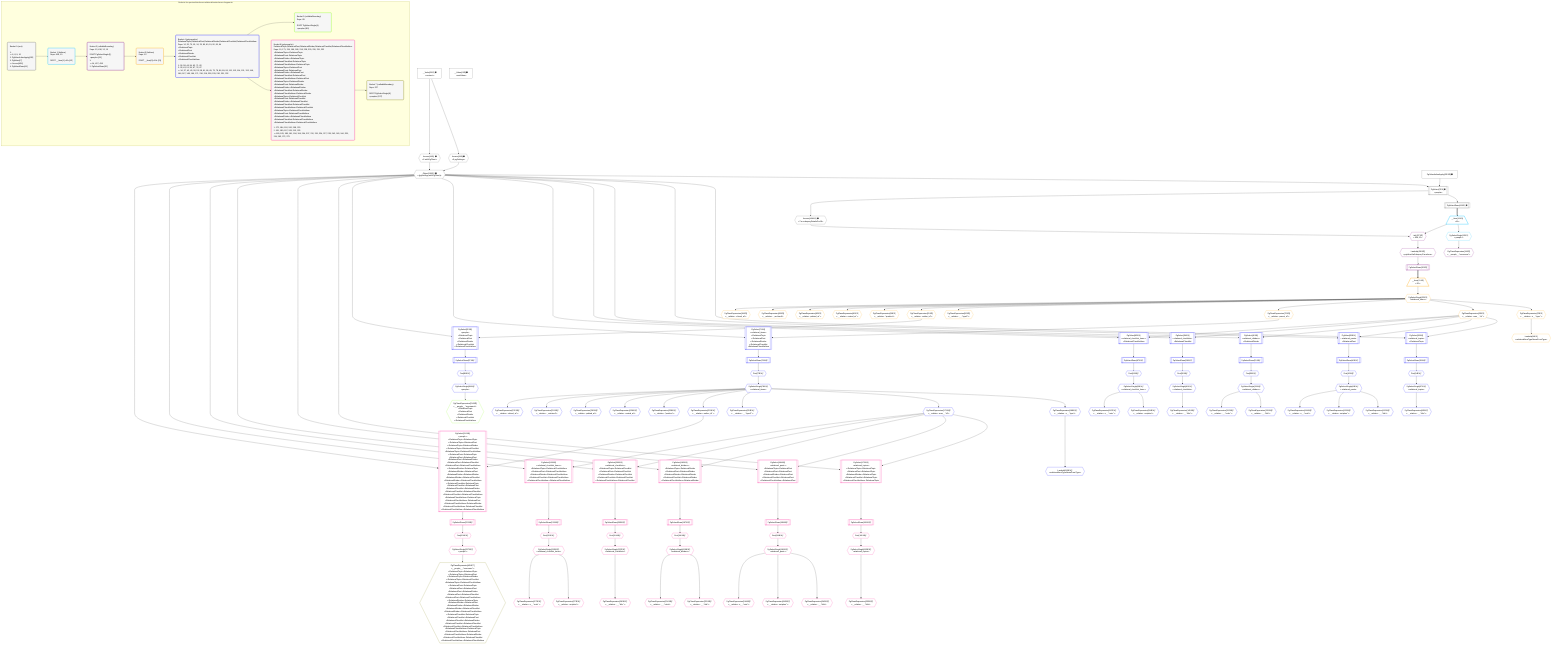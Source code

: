 %%{init: {'themeVariables': { 'fontSize': '12px'}}}%%
graph TD
    classDef path fill:#eee,stroke:#000,color:#000
    classDef plan fill:#fff,stroke-width:1px,color:#000
    classDef itemplan fill:#fff,stroke-width:2px,color:#000
    classDef unbatchedplan fill:#dff,stroke-width:1px,color:#000
    classDef sideeffectplan fill:#fcc,stroke-width:2px,color:#000
    classDef bucket fill:#f6f6f6,color:#000,stroke-width:2px,text-align:left

    subgraph "Buckets for queries/interfaces-relational/nested-more-fragments"
    Bucket0("Bucket 0 (root)<br /><br />1: <br />ᐳ: 6, 8, 9, 10<br />2: PgSelectInlineApply[435]<br />3: PgSelect[7]<br />ᐳ: Access[436]<br />4: PgSelectRows[11]"):::bucket
    Bucket1("Bucket 1 (listItem)<br />Deps: 436, 10<br /><br />ROOT __Item{1}ᐸ11ᐳ[12]"):::bucket
    Bucket2("Bucket 2 (nullableBoundary)<br />Deps: 13, 436, 12, 10<br /><br />ROOT PgSelectSingle{1}ᐸpeopleᐳ[13]<br />1: <br />ᐳ: 14, 437, 438<br />2: PgSelectRows[20]"):::bucket
    Bucket3("Bucket 3 (listItem)<br />Deps: 10<br /><br />ROOT __Item{3}ᐸ20ᐳ[21]"):::bucket
    Bucket4("Bucket 4 (polymorphic)<br />RelationalTopic,RelationalPost,RelationalDivider,RelationalChecklist,RelationalChecklistItem<br />Deps: 10, 25, 70, 81, 24, 23, 80, 90, 91, 92, 93, 94<br />ᐳRelationalTopic<br />ᐳRelationalPost<br />ᐳRelationalDivider<br />ᐳRelationalChecklist<br />ᐳRelationalChecklistItem<br /><br />1: 26, 38, 46, 54, 62, 71, 82<br />2: 35, 43, 51, 59, 67, 76, 87<br />ᐳ: 34, 37, 42, 45, 50, 53, 58, 61, 66, 69, 75, 78, 86, 89, 95, 112, 113, 114, 131, 132, 149, 166, 167, 168, 169, 171, 218, 219, 228, 229, 230, 231, 232"):::bucket
    Bucket5("Bucket 5 (nullableBoundary)<br />Deps: 89<br /><br />ROOT PgSelectSingle{4}ᐸpeopleᐳ[89]"):::bucket
    Bucket6("Bucket 6 (polymorphic)<br />RelationalTopic,RelationalPost,RelationalDivider,RelationalChecklist,RelationalChecklistItem<br />Deps: 10, 171, 219, 169, 168, 218, 228, 229, 230, 231, 232<br />ᐳRelationalTopicᐳRelationalTopic<br />ᐳRelationalPostᐳRelationalTopic<br />ᐳRelationalDividerᐳRelationalTopic<br />ᐳRelationalChecklistᐳRelationalTopic<br />ᐳRelationalChecklistItemᐳRelationalTopic<br />ᐳRelationalTopicᐳRelationalPost<br />ᐳRelationalPostᐳRelationalPost<br />ᐳRelationalDividerᐳRelationalPost<br />ᐳRelationalChecklistᐳRelationalPost<br />ᐳRelationalChecklistItemᐳRelationalPost<br />ᐳRelationalTopicᐳRelationalDivider<br />ᐳRelationalPostᐳRelationalDivider<br />ᐳRelationalDividerᐳRelationalDivider<br />ᐳRelationalChecklistᐳRelationalDivider<br />ᐳRelationalChecklistItemᐳRelationalDivider<br />ᐳRelationalTopicᐳRelationalChecklist<br />ᐳRelationalPostᐳRelationalChecklist<br />ᐳRelationalDividerᐳRelationalChecklist<br />ᐳRelationalChecklistᐳRelationalChecklist<br />ᐳRelationalChecklistItemᐳRelationalChecklist<br />ᐳRelationalTopicᐳRelationalChecklistItem<br />ᐳRelationalPostᐳRelationalChecklistItem<br />ᐳRelationalDividerᐳRelationalChecklistItem<br />ᐳRelationalChecklistᐳRelationalChecklistItem<br />ᐳRelationalChecklistItemᐳRelationalChecklistItem<br /><br />1: 172, 184, 192, 200, 208, 220<br />2: 181, 189, 197, 205, 213, 225<br />ᐳ: 180, 183, 188, 191, 196, 199, 204, 207, 212, 215, 224, 227, 233, 242, 243, 244, 253, 254, 263, 272, 273"):::bucket
    Bucket7("Bucket 7 (nullableBoundary)<br />Deps: 227<br /><br />ROOT PgSelectSingle{6}ᐸpeopleᐳ[227]"):::bucket
    end
    Bucket0 --> Bucket1
    Bucket1 --> Bucket2
    Bucket2 --> Bucket3
    Bucket3 --> Bucket4
    Bucket4 --> Bucket5 & Bucket6
    Bucket6 --> Bucket7

    %% plan dependencies
    PgSelect7[["PgSelect[7∈0] ➊<br />ᐸpeopleᐳ"]]:::plan
    Object10{{"Object[10∈0] ➊<br />ᐸ{pgSettings,withPgClient}ᐳ"}}:::plan
    PgSelectInlineApply435["PgSelectInlineApply[435∈0] ➊"]:::plan
    Object10 & PgSelectInlineApply435 --> PgSelect7
    Access8{{"Access[8∈0] ➊<br />ᐸ2.pgSettingsᐳ"}}:::plan
    Access9{{"Access[9∈0] ➊<br />ᐸ2.withPgClientᐳ"}}:::plan
    Access8 & Access9 --> Object10
    __Value2["__Value[2∈0] ➊<br />ᐸcontextᐳ"]:::plan
    __Value2 --> Access8
    __Value2 --> Access9
    PgSelectRows11[["PgSelectRows[11∈0] ➊"]]:::plan
    PgSelect7 --> PgSelectRows11
    Access436{{"Access[436∈0] ➊<br />ᐸ7.m.subqueryDetailsFor16ᐳ"}}:::plan
    PgSelect7 --> Access436
    __Value4["__Value[4∈0] ➊<br />ᐸrootValueᐳ"]:::plan
    __Item12[/"__Item[12∈1]<br />ᐸ11ᐳ"\]:::itemplan
    PgSelectRows11 ==> __Item12
    PgSelectSingle13{{"PgSelectSingle[13∈1]<br />ᐸpeopleᐳ"}}:::plan
    __Item12 --> PgSelectSingle13
    List437{{"List[437∈2]<br />ᐸ436,12ᐳ"}}:::plan
    Access436 & __Item12 --> List437
    PgClassExpression14{{"PgClassExpression[14∈2]<br />ᐸ__people__.”username”ᐳ"}}:::plan
    PgSelectSingle13 --> PgClassExpression14
    PgSelectRows20[["PgSelectRows[20∈2]"]]:::plan
    Lambda438{{"Lambda[438∈2]<br />ᐸpgInlineViaSubqueryTransformᐳ"}}:::plan
    Lambda438 --> PgSelectRows20
    List437 --> Lambda438
    __Item21[/"__Item[21∈3]<br />ᐸ20ᐳ"\]:::itemplan
    PgSelectRows20 ==> __Item21
    PgSelectSingle22{{"PgSelectSingle[22∈3]<br />ᐸrelational_itemsᐳ"}}:::plan
    __Item21 --> PgSelectSingle22
    PgClassExpression23{{"PgClassExpression[23∈3]<br />ᐸ__relation...s__.”type”ᐳ"}}:::plan
    PgSelectSingle22 --> PgClassExpression23
    Lambda24{{"Lambda[24∈3]<br />ᐸrelationalItemTypeNameFromTypeᐳ"}}:::plan
    PgClassExpression23 --> Lambda24
    PgClassExpression25{{"PgClassExpression[25∈3]<br />ᐸ__relation...ems__.”id”ᐳ"}}:::plan
    PgSelectSingle22 --> PgClassExpression25
    PgClassExpression70{{"PgClassExpression[70∈3]<br />ᐸ__relation...parent_id”ᐳ"}}:::plan
    PgSelectSingle22 --> PgClassExpression70
    PgClassExpression80{{"PgClassExpression[80∈3]<br />ᐸ__relation...__.”type2”ᐳ"}}:::plan
    PgSelectSingle22 --> PgClassExpression80
    PgClassExpression81{{"PgClassExpression[81∈3]<br />ᐸ__relation...author_id”ᐳ"}}:::plan
    PgSelectSingle22 --> PgClassExpression81
    PgClassExpression90{{"PgClassExpression[90∈3]<br />ᐸ__relation...”position”ᐳ"}}:::plan
    PgSelectSingle22 --> PgClassExpression90
    PgClassExpression91{{"PgClassExpression[91∈3]<br />ᐸ__relation...reated_at”ᐳ"}}:::plan
    PgSelectSingle22 --> PgClassExpression91
    PgClassExpression92{{"PgClassExpression[92∈3]<br />ᐸ__relation...pdated_at”ᐳ"}}:::plan
    PgSelectSingle22 --> PgClassExpression92
    PgClassExpression93{{"PgClassExpression[93∈3]<br />ᐸ__relation..._archived”ᐳ"}}:::plan
    PgSelectSingle22 --> PgClassExpression93
    PgClassExpression94{{"PgClassExpression[94∈3]<br />ᐸ__relation...chived_at”ᐳ"}}:::plan
    PgSelectSingle22 --> PgClassExpression94
    PgSelect26[["PgSelect[26∈4]<br />ᐸrelational_topicsᐳ<br />ᐳRelationalTopic"]]:::plan
    Object10 & PgClassExpression25 --> PgSelect26
    PgSelect38[["PgSelect[38∈4]<br />ᐸrelational_postsᐳ<br />ᐳRelationalPost"]]:::plan
    Object10 & PgClassExpression25 --> PgSelect38
    PgSelect46[["PgSelect[46∈4]<br />ᐸrelational_dividersᐳ<br />ᐳRelationalDivider"]]:::plan
    Object10 & PgClassExpression25 --> PgSelect46
    PgSelect54[["PgSelect[54∈4]<br />ᐸrelational_checklistsᐳ<br />ᐳRelationalChecklist"]]:::plan
    Object10 & PgClassExpression25 --> PgSelect54
    PgSelect62[["PgSelect[62∈4]<br />ᐸrelational_checklist_itemsᐳ<br />ᐳRelationalChecklistItem"]]:::plan
    Object10 & PgClassExpression25 --> PgSelect62
    PgSelect71[["PgSelect[71∈4]<br />ᐸrelational_itemsᐳ<br />ᐳRelationalTopic<br />ᐳRelationalPost<br />ᐳRelationalDivider<br />ᐳRelationalChecklist<br />ᐳRelationalChecklistItem"]]:::plan
    Object10 & PgClassExpression70 --> PgSelect71
    PgSelect82[["PgSelect[82∈4]<br />ᐸpeopleᐳ<br />ᐳRelationalTopic<br />ᐳRelationalPost<br />ᐳRelationalDivider<br />ᐳRelationalChecklist<br />ᐳRelationalChecklistItem"]]:::plan
    Object10 & PgClassExpression81 --> PgSelect82
    First34{{"First[34∈4]^"}}:::plan
    PgSelectRows35[["PgSelectRows[35∈4]^"]]:::plan
    PgSelectRows35 --> First34
    PgSelect26 --> PgSelectRows35
    PgSelectSingle37{{"PgSelectSingle[37∈4]^<br />ᐸrelational_topicsᐳ"}}:::plan
    First34 --> PgSelectSingle37
    First42{{"First[42∈4]^"}}:::plan
    PgSelectRows43[["PgSelectRows[43∈4]^"]]:::plan
    PgSelectRows43 --> First42
    PgSelect38 --> PgSelectRows43
    PgSelectSingle45{{"PgSelectSingle[45∈4]^<br />ᐸrelational_postsᐳ"}}:::plan
    First42 --> PgSelectSingle45
    First50{{"First[50∈4]^"}}:::plan
    PgSelectRows51[["PgSelectRows[51∈4]^"]]:::plan
    PgSelectRows51 --> First50
    PgSelect46 --> PgSelectRows51
    PgSelectSingle53{{"PgSelectSingle[53∈4]^<br />ᐸrelational_dividersᐳ"}}:::plan
    First50 --> PgSelectSingle53
    First58{{"First[58∈4]^"}}:::plan
    PgSelectRows59[["PgSelectRows[59∈4]^"]]:::plan
    PgSelectRows59 --> First58
    PgSelect54 --> PgSelectRows59
    PgSelectSingle61{{"PgSelectSingle[61∈4]^<br />ᐸrelational_checklistsᐳ"}}:::plan
    First58 --> PgSelectSingle61
    First66{{"First[66∈4]^"}}:::plan
    PgSelectRows67[["PgSelectRows[67∈4]^"]]:::plan
    PgSelectRows67 --> First66
    PgSelect62 --> PgSelectRows67
    PgSelectSingle69{{"PgSelectSingle[69∈4]^<br />ᐸrelational_checklist_itemsᐳ"}}:::plan
    First66 --> PgSelectSingle69
    First75{{"First[75∈4]^"}}:::plan
    PgSelectRows76[["PgSelectRows[76∈4]^"]]:::plan
    PgSelectRows76 --> First75
    PgSelect71 --> PgSelectRows76
    PgSelectSingle78{{"PgSelectSingle[78∈4]^<br />ᐸrelational_itemsᐳ"}}:::plan
    First75 --> PgSelectSingle78
    First86{{"First[86∈4]^"}}:::plan
    PgSelectRows87[["PgSelectRows[87∈4]^"]]:::plan
    PgSelectRows87 --> First86
    PgSelect82 --> PgSelectRows87
    PgSelectSingle89{{"PgSelectSingle[89∈4]^<br />ᐸpeopleᐳ"}}:::plan
    First86 --> PgSelectSingle89
    PgClassExpression95{{"PgClassExpression[95∈4]^<br />ᐸ__relation...__.”title”ᐳ"}}:::plan
    PgSelectSingle37 --> PgClassExpression95
    PgClassExpression112{{"PgClassExpression[112∈4]^<br />ᐸ__relation...__.”title”ᐳ"}}:::plan
    PgSelectSingle45 --> PgClassExpression112
    PgClassExpression113{{"PgClassExpression[113∈4]^<br />ᐸ__relation...scription”ᐳ"}}:::plan
    PgSelectSingle45 --> PgClassExpression113
    PgClassExpression114{{"PgClassExpression[114∈4]^<br />ᐸ__relation...s__.”note”ᐳ"}}:::plan
    PgSelectSingle45 --> PgClassExpression114
    PgClassExpression131{{"PgClassExpression[131∈4]^<br />ᐸ__relation...__.”title”ᐳ"}}:::plan
    PgSelectSingle53 --> PgClassExpression131
    PgClassExpression132{{"PgClassExpression[132∈4]^<br />ᐸ__relation...__.”color”ᐳ"}}:::plan
    PgSelectSingle53 --> PgClassExpression132
    PgClassExpression149{{"PgClassExpression[149∈4]^<br />ᐸ__relation...__.”title”ᐳ"}}:::plan
    PgSelectSingle61 --> PgClassExpression149
    PgClassExpression166{{"PgClassExpression[166∈4]^<br />ᐸ__relation...scription”ᐳ"}}:::plan
    PgSelectSingle69 --> PgClassExpression166
    PgClassExpression167{{"PgClassExpression[167∈4]^<br />ᐸ__relation...s__.”note”ᐳ"}}:::plan
    PgSelectSingle69 --> PgClassExpression167
    PgClassExpression168{{"PgClassExpression[168∈4]^<br />ᐸ__relation...s__.”type”ᐳ"}}:::plan
    PgSelectSingle78 --> PgClassExpression168
    Lambda169{{"Lambda[169∈4]^<br />ᐸrelationalItemTypeNameFromTypeᐳ"}}:::plan
    PgClassExpression168 --> Lambda169
    PgClassExpression171{{"PgClassExpression[171∈4]^<br />ᐸ__relation...ems__.”id”ᐳ"}}:::plan
    PgSelectSingle78 --> PgClassExpression171
    PgClassExpression218{{"PgClassExpression[218∈4]^<br />ᐸ__relation...__.”type2”ᐳ"}}:::plan
    PgSelectSingle78 --> PgClassExpression218
    PgClassExpression219{{"PgClassExpression[219∈4]^<br />ᐸ__relation...author_id”ᐳ"}}:::plan
    PgSelectSingle78 --> PgClassExpression219
    PgClassExpression228{{"PgClassExpression[228∈4]^<br />ᐸ__relation...”position”ᐳ"}}:::plan
    PgSelectSingle78 --> PgClassExpression228
    PgClassExpression229{{"PgClassExpression[229∈4]^<br />ᐸ__relation...reated_at”ᐳ"}}:::plan
    PgSelectSingle78 --> PgClassExpression229
    PgClassExpression230{{"PgClassExpression[230∈4]^<br />ᐸ__relation...pdated_at”ᐳ"}}:::plan
    PgSelectSingle78 --> PgClassExpression230
    PgClassExpression231{{"PgClassExpression[231∈4]^<br />ᐸ__relation..._archived”ᐳ"}}:::plan
    PgSelectSingle78 --> PgClassExpression231
    PgClassExpression232{{"PgClassExpression[232∈4]^<br />ᐸ__relation...chived_at”ᐳ"}}:::plan
    PgSelectSingle78 --> PgClassExpression232
    PgClassExpression216{{"PgClassExpression[216∈5]<br />ᐸ__people__.”username”ᐳ<br />ᐳRelationalTopic<br />ᐳRelationalPost<br />ᐳRelationalDivider<br />ᐳRelationalChecklist<br />ᐳRelationalChecklistItem"}}:::plan
    PgSelectSingle89 --> PgClassExpression216
    PgSelect172[["PgSelect[172∈6]<br />ᐸrelational_topicsᐳ<br />ᐳRelationalTopicᐳRelationalTopic<br />ᐳRelationalPostᐳRelationalTopic<br />ᐳRelationalDividerᐳRelationalTopic<br />ᐳRelationalChecklistᐳRelationalTopic<br />ᐳRelationalChecklistItemᐳRelationalTopic"]]:::plan
    Object10 & PgClassExpression171 --> PgSelect172
    PgSelect184[["PgSelect[184∈6]<br />ᐸrelational_postsᐳ<br />ᐳRelationalTopicᐳRelationalPost<br />ᐳRelationalPostᐳRelationalPost<br />ᐳRelationalDividerᐳRelationalPost<br />ᐳRelationalChecklistᐳRelationalPost<br />ᐳRelationalChecklistItemᐳRelationalPost"]]:::plan
    Object10 & PgClassExpression171 --> PgSelect184
    PgSelect192[["PgSelect[192∈6]<br />ᐸrelational_dividersᐳ<br />ᐳRelationalTopicᐳRelationalDivider<br />ᐳRelationalPostᐳRelationalDivider<br />ᐳRelationalDividerᐳRelationalDivider<br />ᐳRelationalChecklistᐳRelationalDivider<br />ᐳRelationalChecklistItemᐳRelationalDivider"]]:::plan
    Object10 & PgClassExpression171 --> PgSelect192
    PgSelect200[["PgSelect[200∈6]<br />ᐸrelational_checklistsᐳ<br />ᐳRelationalTopicᐳRelationalChecklist<br />ᐳRelationalPostᐳRelationalChecklist<br />ᐳRelationalDividerᐳRelationalChecklist<br />ᐳRelationalChecklistᐳRelationalChecklist<br />ᐳRelationalChecklistItemᐳRelationalChecklist"]]:::plan
    Object10 & PgClassExpression171 --> PgSelect200
    PgSelect208[["PgSelect[208∈6]<br />ᐸrelational_checklist_itemsᐳ<br />ᐳRelationalTopicᐳRelationalChecklistItem<br />ᐳRelationalPostᐳRelationalChecklistItem<br />ᐳRelationalDividerᐳRelationalChecklistItem<br />ᐳRelationalChecklistᐳRelationalChecklistItem<br />ᐳRelationalChecklistItemᐳRelationalChecklistItem"]]:::plan
    Object10 & PgClassExpression171 --> PgSelect208
    PgSelect220[["PgSelect[220∈6]<br />ᐸpeopleᐳ<br />ᐳRelationalTopicᐳRelationalTopic<br />ᐳRelationalTopicᐳRelationalPost<br />ᐳRelationalTopicᐳRelationalDivider<br />ᐳRelationalTopicᐳRelationalChecklist<br />ᐳRelationalTopicᐳRelationalChecklistItem<br />ᐳRelationalPostᐳRelationalTopic<br />ᐳRelationalPostᐳRelationalPost<br />ᐳRelationalPostᐳRelationalDivider<br />ᐳRelationalPostᐳRelationalChecklist<br />ᐳRelationalPostᐳRelationalChecklistItem<br />ᐳRelationalDividerᐳRelationalTopic<br />ᐳRelationalDividerᐳRelationalPost<br />ᐳRelationalDividerᐳRelationalDivider<br />ᐳRelationalDividerᐳRelationalChecklist<br />ᐳRelationalDividerᐳRelationalChecklistItem<br />ᐳRelationalChecklistᐳRelationalTopic<br />ᐳRelationalChecklistᐳRelationalPost<br />ᐳRelationalChecklistᐳRelationalDivider<br />ᐳRelationalChecklistᐳRelationalChecklist<br />ᐳRelationalChecklistᐳRelationalChecklistItem<br />ᐳRelationalChecklistItemᐳRelationalTopic<br />ᐳRelationalChecklistItemᐳRelationalPost<br />ᐳRelationalChecklistItemᐳRelationalDivider<br />ᐳRelationalChecklistItemᐳRelationalChecklist<br />ᐳRelationalChecklistItemᐳRelationalChecklistItem"]]:::plan
    Object10 & PgClassExpression219 --> PgSelect220
    First180{{"First[180∈6]^"}}:::plan
    PgSelectRows181[["PgSelectRows[181∈6]^"]]:::plan
    PgSelectRows181 --> First180
    PgSelect172 --> PgSelectRows181
    PgSelectSingle183{{"PgSelectSingle[183∈6]^<br />ᐸrelational_topicsᐳ"}}:::plan
    First180 --> PgSelectSingle183
    First188{{"First[188∈6]^"}}:::plan
    PgSelectRows189[["PgSelectRows[189∈6]^"]]:::plan
    PgSelectRows189 --> First188
    PgSelect184 --> PgSelectRows189
    PgSelectSingle191{{"PgSelectSingle[191∈6]^<br />ᐸrelational_postsᐳ"}}:::plan
    First188 --> PgSelectSingle191
    First196{{"First[196∈6]^"}}:::plan
    PgSelectRows197[["PgSelectRows[197∈6]^"]]:::plan
    PgSelectRows197 --> First196
    PgSelect192 --> PgSelectRows197
    PgSelectSingle199{{"PgSelectSingle[199∈6]^<br />ᐸrelational_dividersᐳ"}}:::plan
    First196 --> PgSelectSingle199
    First204{{"First[204∈6]^"}}:::plan
    PgSelectRows205[["PgSelectRows[205∈6]^"]]:::plan
    PgSelectRows205 --> First204
    PgSelect200 --> PgSelectRows205
    PgSelectSingle207{{"PgSelectSingle[207∈6]^<br />ᐸrelational_checklistsᐳ"}}:::plan
    First204 --> PgSelectSingle207
    First212{{"First[212∈6]^"}}:::plan
    PgSelectRows213[["PgSelectRows[213∈6]^"]]:::plan
    PgSelectRows213 --> First212
    PgSelect208 --> PgSelectRows213
    PgSelectSingle215{{"PgSelectSingle[215∈6]^<br />ᐸrelational_checklist_itemsᐳ"}}:::plan
    First212 --> PgSelectSingle215
    First224{{"First[224∈6]^"}}:::plan
    PgSelectRows225[["PgSelectRows[225∈6]^"]]:::plan
    PgSelectRows225 --> First224
    PgSelect220 --> PgSelectRows225
    PgSelectSingle227{{"PgSelectSingle[227∈6]^<br />ᐸpeopleᐳ"}}:::plan
    First224 --> PgSelectSingle227
    PgClassExpression233{{"PgClassExpression[233∈6]^<br />ᐸ__relation...__.”title”ᐳ"}}:::plan
    PgSelectSingle183 --> PgClassExpression233
    PgClassExpression242{{"PgClassExpression[242∈6]^<br />ᐸ__relation...__.”title”ᐳ"}}:::plan
    PgSelectSingle191 --> PgClassExpression242
    PgClassExpression243{{"PgClassExpression[243∈6]^<br />ᐸ__relation...scription”ᐳ"}}:::plan
    PgSelectSingle191 --> PgClassExpression243
    PgClassExpression244{{"PgClassExpression[244∈6]^<br />ᐸ__relation...s__.”note”ᐳ"}}:::plan
    PgSelectSingle191 --> PgClassExpression244
    PgClassExpression253{{"PgClassExpression[253∈6]^<br />ᐸ__relation...__.”title”ᐳ"}}:::plan
    PgSelectSingle199 --> PgClassExpression253
    PgClassExpression254{{"PgClassExpression[254∈6]^<br />ᐸ__relation...__.”color”ᐳ"}}:::plan
    PgSelectSingle199 --> PgClassExpression254
    PgClassExpression263{{"PgClassExpression[263∈6]^<br />ᐸ__relation...__.”title”ᐳ"}}:::plan
    PgSelectSingle207 --> PgClassExpression263
    PgClassExpression272{{"PgClassExpression[272∈6]^<br />ᐸ__relation...scription”ᐳ"}}:::plan
    PgSelectSingle215 --> PgClassExpression272
    PgClassExpression273{{"PgClassExpression[273∈6]^<br />ᐸ__relation...s__.”note”ᐳ"}}:::plan
    PgSelectSingle215 --> PgClassExpression273
    PgClassExpression434{{"PgClassExpression[434∈7]<br />ᐸ__people__.”username”ᐳ<br />ᐳRelationalTopicᐳRelationalTopic<br />ᐳRelationalTopicᐳRelationalPost<br />ᐳRelationalTopicᐳRelationalDivider<br />ᐳRelationalTopicᐳRelationalChecklist<br />ᐳRelationalTopicᐳRelationalChecklistItem<br />ᐳRelationalPostᐳRelationalTopic<br />ᐳRelationalPostᐳRelationalPost<br />ᐳRelationalPostᐳRelationalDivider<br />ᐳRelationalPostᐳRelationalChecklist<br />ᐳRelationalPostᐳRelationalChecklistItem<br />ᐳRelationalDividerᐳRelationalTopic<br />ᐳRelationalDividerᐳRelationalPost<br />ᐳRelationalDividerᐳRelationalDivider<br />ᐳRelationalDividerᐳRelationalChecklist<br />ᐳRelationalDividerᐳRelationalChecklistItem<br />ᐳRelationalChecklistᐳRelationalTopic<br />ᐳRelationalChecklistᐳRelationalPost<br />ᐳRelationalChecklistᐳRelationalDivider<br />ᐳRelationalChecklistᐳRelationalChecklist<br />ᐳRelationalChecklistᐳRelationalChecklistItem<br />ᐳRelationalChecklistItemᐳRelationalTopic<br />ᐳRelationalChecklistItemᐳRelationalPost<br />ᐳRelationalChecklistItemᐳRelationalDivider<br />ᐳRelationalChecklistItemᐳRelationalChecklist<br />ᐳRelationalChecklistItemᐳRelationalChecklistItem"}}:::plan
    PgSelectSingle227 --> PgClassExpression434

    %% define steps
    classDef bucket0 stroke:#696969
    class Bucket0,__Value2,__Value4,PgSelect7,Access8,Access9,Object10,PgSelectRows11,PgSelectInlineApply435,Access436 bucket0
    classDef bucket1 stroke:#00bfff
    class Bucket1,__Item12,PgSelectSingle13 bucket1
    classDef bucket2 stroke:#7f007f
    class Bucket2,PgClassExpression14,PgSelectRows20,List437,Lambda438 bucket2
    classDef bucket3 stroke:#ffa500
    class Bucket3,__Item21,PgSelectSingle22,PgClassExpression23,Lambda24,PgClassExpression25,PgClassExpression70,PgClassExpression80,PgClassExpression81,PgClassExpression90,PgClassExpression91,PgClassExpression92,PgClassExpression93,PgClassExpression94 bucket3
    classDef bucket4 stroke:#0000ff
    class Bucket4,PgSelect26,First34,PgSelectRows35,PgSelectSingle37,PgSelect38,First42,PgSelectRows43,PgSelectSingle45,PgSelect46,First50,PgSelectRows51,PgSelectSingle53,PgSelect54,First58,PgSelectRows59,PgSelectSingle61,PgSelect62,First66,PgSelectRows67,PgSelectSingle69,PgSelect71,First75,PgSelectRows76,PgSelectSingle78,PgSelect82,First86,PgSelectRows87,PgSelectSingle89,PgClassExpression95,PgClassExpression112,PgClassExpression113,PgClassExpression114,PgClassExpression131,PgClassExpression132,PgClassExpression149,PgClassExpression166,PgClassExpression167,PgClassExpression168,Lambda169,PgClassExpression171,PgClassExpression218,PgClassExpression219,PgClassExpression228,PgClassExpression229,PgClassExpression230,PgClassExpression231,PgClassExpression232 bucket4
    classDef bucket5 stroke:#7fff00
    class Bucket5,PgClassExpression216 bucket5
    classDef bucket6 stroke:#ff1493
    class Bucket6,PgSelect172,First180,PgSelectRows181,PgSelectSingle183,PgSelect184,First188,PgSelectRows189,PgSelectSingle191,PgSelect192,First196,PgSelectRows197,PgSelectSingle199,PgSelect200,First204,PgSelectRows205,PgSelectSingle207,PgSelect208,First212,PgSelectRows213,PgSelectSingle215,PgSelect220,First224,PgSelectRows225,PgSelectSingle227,PgClassExpression233,PgClassExpression242,PgClassExpression243,PgClassExpression244,PgClassExpression253,PgClassExpression254,PgClassExpression263,PgClassExpression272,PgClassExpression273 bucket6
    classDef bucket7 stroke:#808000
    class Bucket7,PgClassExpression434 bucket7